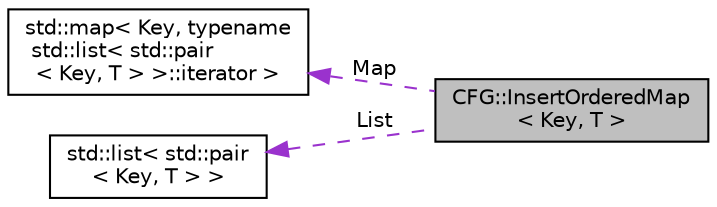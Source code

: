 digraph "CFG::InsertOrderedMap&lt; Key, T &gt;"
{
  edge [fontname="Helvetica",fontsize="10",labelfontname="Helvetica",labelfontsize="10"];
  node [fontname="Helvetica",fontsize="10",shape=record];
  rankdir="LR";
  Node1 [label="CFG::InsertOrderedMap\l\< Key, T \>",height=0.2,width=0.4,color="black", fillcolor="grey75", style="filled", fontcolor="black"];
  Node2 -> Node1 [dir="back",color="darkorchid3",fontsize="10",style="dashed",label=" Map" ,fontname="Helvetica"];
  Node2 [label="std::map\< Key, typename\l std::list\< std::pair\l\< Key, T \> \>::iterator \>",height=0.2,width=0.4,color="black", fillcolor="white", style="filled",URL="$classstd_1_1map.html"];
  Node3 -> Node1 [dir="back",color="darkorchid3",fontsize="10",style="dashed",label=" List" ,fontname="Helvetica"];
  Node3 [label="std::list\< std::pair\l\< Key, T \> \>",height=0.2,width=0.4,color="black", fillcolor="white", style="filled",URL="$classstd_1_1list.html"];
}
